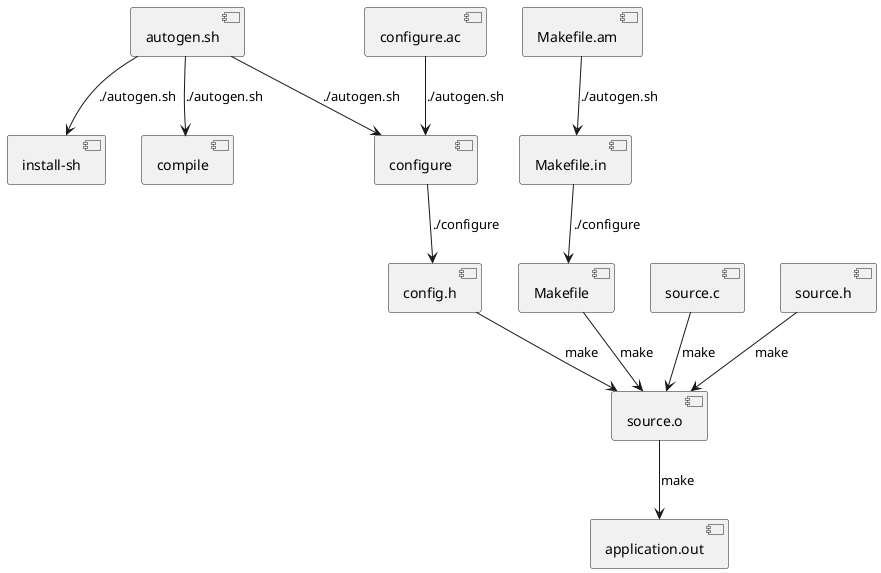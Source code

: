 @startuml C Source Files
[application.out] as app_out
[autogen.sh] as autogen
[configure.ac] as configure_ac
[compile] as compile
[configure] as configure
[config.h] as config_h
[install-sh] as install_sh
[Makefile.am] as makefile_am
[Makefile.in] as makefile_in
[Makefile] as makefile
[source.c] as source_c
[source.h] as source_h
[source.o] as source_o

source_c --> source_o : make
source_h --> source_o : make
source_o --> app_out : make
config_h --> source_o : make
makefile --> source_o : make
makefile_am --> makefile_in : ./autogen.sh
makefile_in --> makefile : ./configure
configure_ac --> configure : ./autogen.sh
configure --> config_h : ./configure
autogen --> compile : ./autogen.sh
autogen --> configure : ./autogen.sh
autogen --> install_sh : ./autogen.sh
@enduml